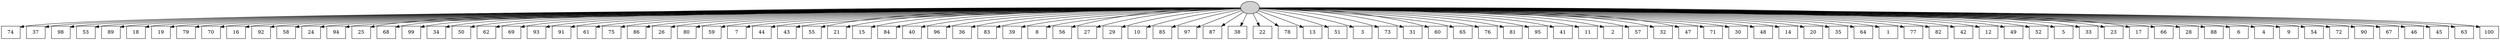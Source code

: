 digraph G {
0[style=filled, fillcolor=grey82, label=""];
1[shape=box,style=filled, fillcolor=white,label="74\n"];
2[shape=box,style=filled, fillcolor=white,label="37\n"];
3[shape=box,style=filled, fillcolor=white,label="98\n"];
4[shape=box,style=filled, fillcolor=white,label="53\n"];
5[shape=box,style=filled, fillcolor=white,label="89\n"];
6[shape=box,style=filled, fillcolor=white,label="18\n"];
7[shape=box,style=filled, fillcolor=white,label="19\n"];
8[shape=box,style=filled, fillcolor=white,label="79\n"];
9[shape=box,style=filled, fillcolor=white,label="70\n"];
10[shape=box,style=filled, fillcolor=white,label="16\n"];
11[shape=box,style=filled, fillcolor=white,label="92\n"];
12[shape=box,style=filled, fillcolor=white,label="58\n"];
13[shape=box,style=filled, fillcolor=white,label="24\n"];
14[shape=box,style=filled, fillcolor=white,label="94\n"];
15[shape=box,style=filled, fillcolor=white,label="25\n"];
16[shape=box,style=filled, fillcolor=white,label="68\n"];
17[shape=box,style=filled, fillcolor=white,label="99\n"];
18[shape=box,style=filled, fillcolor=white,label="34\n"];
19[shape=box,style=filled, fillcolor=white,label="50\n"];
20[shape=box,style=filled, fillcolor=white,label="62\n"];
21[shape=box,style=filled, fillcolor=white,label="69\n"];
22[shape=box,style=filled, fillcolor=white,label="93\n"];
23[shape=box,style=filled, fillcolor=white,label="91\n"];
24[shape=box,style=filled, fillcolor=white,label="61\n"];
25[shape=box,style=filled, fillcolor=white,label="75\n"];
26[shape=box,style=filled, fillcolor=white,label="86\n"];
27[shape=box,style=filled, fillcolor=white,label="26\n"];
28[shape=box,style=filled, fillcolor=white,label="80\n"];
29[shape=box,style=filled, fillcolor=white,label="59\n"];
30[shape=box,style=filled, fillcolor=white,label="7\n"];
31[shape=box,style=filled, fillcolor=white,label="44\n"];
32[shape=box,style=filled, fillcolor=white,label="43\n"];
33[shape=box,style=filled, fillcolor=white,label="55\n"];
34[shape=box,style=filled, fillcolor=white,label="21\n"];
35[shape=box,style=filled, fillcolor=white,label="15\n"];
36[shape=box,style=filled, fillcolor=white,label="84\n"];
37[shape=box,style=filled, fillcolor=white,label="40\n"];
38[shape=box,style=filled, fillcolor=white,label="96\n"];
39[shape=box,style=filled, fillcolor=white,label="36\n"];
40[shape=box,style=filled, fillcolor=white,label="83\n"];
41[shape=box,style=filled, fillcolor=white,label="39\n"];
42[shape=box,style=filled, fillcolor=white,label="8\n"];
43[shape=box,style=filled, fillcolor=white,label="56\n"];
44[shape=box,style=filled, fillcolor=white,label="27\n"];
45[shape=box,style=filled, fillcolor=white,label="29\n"];
46[shape=box,style=filled, fillcolor=white,label="10\n"];
47[shape=box,style=filled, fillcolor=white,label="85\n"];
48[shape=box,style=filled, fillcolor=white,label="97\n"];
49[shape=box,style=filled, fillcolor=white,label="87\n"];
50[shape=box,style=filled, fillcolor=white,label="38\n"];
51[shape=box,style=filled, fillcolor=white,label="22\n"];
52[shape=box,style=filled, fillcolor=white,label="78\n"];
53[shape=box,style=filled, fillcolor=white,label="13\n"];
54[shape=box,style=filled, fillcolor=white,label="51\n"];
55[shape=box,style=filled, fillcolor=white,label="3\n"];
56[shape=box,style=filled, fillcolor=white,label="73\n"];
57[shape=box,style=filled, fillcolor=white,label="31\n"];
58[shape=box,style=filled, fillcolor=white,label="60\n"];
59[shape=box,style=filled, fillcolor=white,label="65\n"];
60[shape=box,style=filled, fillcolor=white,label="76\n"];
61[shape=box,style=filled, fillcolor=white,label="81\n"];
62[shape=box,style=filled, fillcolor=white,label="95\n"];
63[shape=box,style=filled, fillcolor=white,label="41\n"];
64[shape=box,style=filled, fillcolor=white,label="11\n"];
65[shape=box,style=filled, fillcolor=white,label="2\n"];
66[shape=box,style=filled, fillcolor=white,label="57\n"];
67[shape=box,style=filled, fillcolor=white,label="32\n"];
68[shape=box,style=filled, fillcolor=white,label="47\n"];
69[shape=box,style=filled, fillcolor=white,label="71\n"];
70[shape=box,style=filled, fillcolor=white,label="30\n"];
71[shape=box,style=filled, fillcolor=white,label="48\n"];
72[shape=box,style=filled, fillcolor=white,label="14\n"];
73[shape=box,style=filled, fillcolor=white,label="20\n"];
74[shape=box,style=filled, fillcolor=white,label="35\n"];
75[shape=box,style=filled, fillcolor=white,label="64\n"];
76[shape=box,style=filled, fillcolor=white,label="1\n"];
77[shape=box,style=filled, fillcolor=white,label="77\n"];
78[shape=box,style=filled, fillcolor=white,label="82\n"];
79[shape=box,style=filled, fillcolor=white,label="42\n"];
80[shape=box,style=filled, fillcolor=white,label="12\n"];
81[shape=box,style=filled, fillcolor=white,label="49\n"];
82[shape=box,style=filled, fillcolor=white,label="52\n"];
83[shape=box,style=filled, fillcolor=white,label="5\n"];
84[shape=box,style=filled, fillcolor=white,label="33\n"];
85[shape=box,style=filled, fillcolor=white,label="23\n"];
86[shape=box,style=filled, fillcolor=white,label="17\n"];
87[shape=box,style=filled, fillcolor=white,label="66\n"];
88[shape=box,style=filled, fillcolor=white,label="28\n"];
89[shape=box,style=filled, fillcolor=white,label="88\n"];
90[shape=box,style=filled, fillcolor=white,label="6\n"];
91[shape=box,style=filled, fillcolor=white,label="4\n"];
92[shape=box,style=filled, fillcolor=white,label="9\n"];
93[shape=box,style=filled, fillcolor=white,label="54\n"];
94[shape=box,style=filled, fillcolor=white,label="72\n"];
95[shape=box,style=filled, fillcolor=white,label="90\n"];
96[shape=box,style=filled, fillcolor=white,label="67\n"];
97[shape=box,style=filled, fillcolor=white,label="46\n"];
98[shape=box,style=filled, fillcolor=white,label="45\n"];
99[shape=box,style=filled, fillcolor=white,label="63\n"];
100[shape=box,style=filled, fillcolor=white,label="100\n"];
0->1 ;
0->2 ;
0->3 ;
0->4 ;
0->5 ;
0->6 ;
0->7 ;
0->8 ;
0->9 ;
0->10 ;
0->11 ;
0->12 ;
0->13 ;
0->14 ;
0->15 ;
0->16 ;
0->17 ;
0->18 ;
0->19 ;
0->20 ;
0->21 ;
0->22 ;
0->23 ;
0->24 ;
0->25 ;
0->26 ;
0->27 ;
0->28 ;
0->29 ;
0->30 ;
0->31 ;
0->32 ;
0->33 ;
0->34 ;
0->35 ;
0->36 ;
0->37 ;
0->38 ;
0->39 ;
0->40 ;
0->41 ;
0->42 ;
0->43 ;
0->44 ;
0->45 ;
0->46 ;
0->47 ;
0->48 ;
0->49 ;
0->50 ;
0->51 ;
0->52 ;
0->53 ;
0->54 ;
0->55 ;
0->56 ;
0->57 ;
0->58 ;
0->59 ;
0->60 ;
0->61 ;
0->62 ;
0->63 ;
0->64 ;
0->65 ;
0->66 ;
0->67 ;
0->68 ;
0->69 ;
0->70 ;
0->71 ;
0->72 ;
0->73 ;
0->74 ;
0->75 ;
0->76 ;
0->77 ;
0->78 ;
0->79 ;
0->80 ;
0->81 ;
0->82 ;
0->83 ;
0->84 ;
0->85 ;
0->86 ;
0->87 ;
0->88 ;
0->89 ;
0->90 ;
0->91 ;
0->92 ;
0->93 ;
0->94 ;
0->95 ;
0->96 ;
0->97 ;
0->98 ;
0->99 ;
0->100 ;
}
